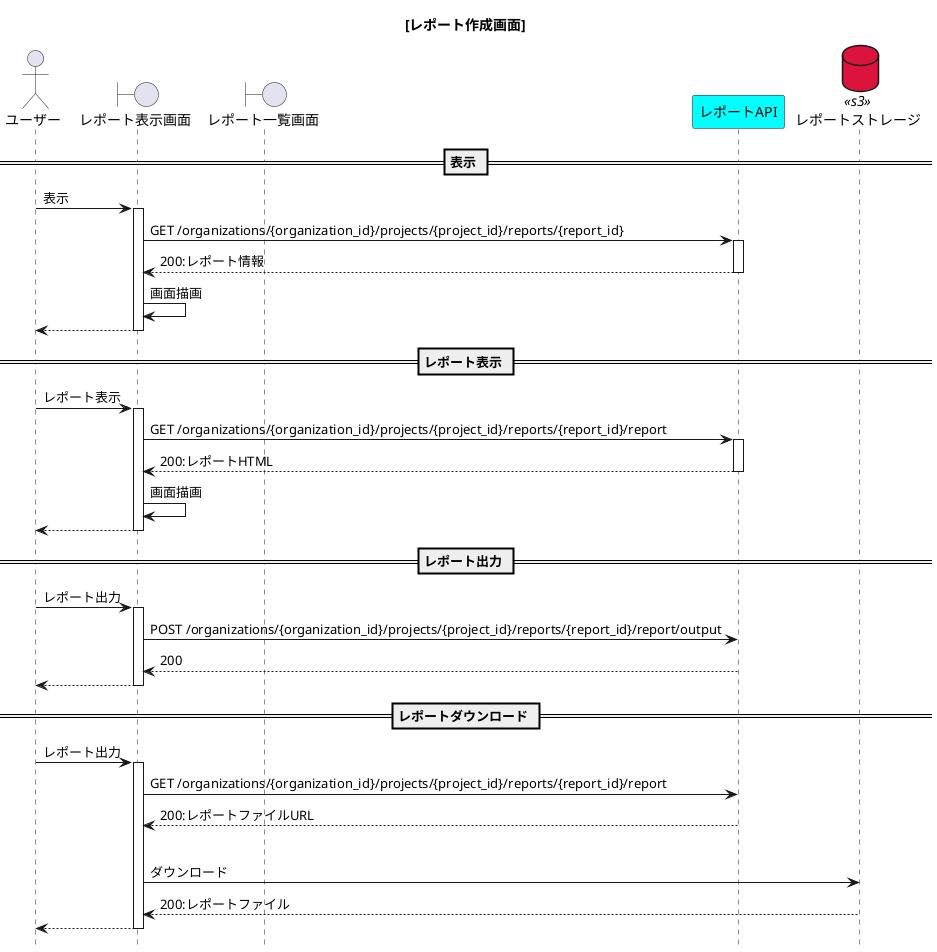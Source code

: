 @startuml{レポート表示画面.png}
title [レポート作成画面]
hide footbox

actor ユーザー as user
boundary レポート表示画面 as view_1
boundary レポート一覧画面 as view_2
participant レポートAPI as api_reports #cyan
database レポートストレージ as storage <<s3>> #crimson

== 表示 ==
user -> view_1:表示
activate view_1
    view_1 -> api_reports :GET /organizations/{organization_id}/projects/{project_id}/reports/{report_id}
    activate api_reports
        api_reports --> view_1 :200:レポート情報
    deactivate api_reports
    view_1 -> view_1 :画面描画
    view_1 --> user
deactivate view_1

== レポート表示 ==
user -> view_1 :レポート表示
activate view_1
    view_1 -> api_reports :GET /organizations/{organization_id}/projects/{project_id}/reports/{report_id}/report
    activate api_reports
        api_reports --> view_1 :200:レポートHTML
    deactivate api_reports
    view_1 -> view_1 :画面描画
    view_1 --> user
deactivate view_1

== レポート出力 ==
user -> view_1 :レポート出力
activate view_1
    view_1 -> api_reports :POST /organizations/{organization_id}/projects/{project_id}/reports/{report_id}/report/output
    api_reports --> view_1 :200
    view_1 --> user
deactivate view_1

== レポートダウンロード ==
user -> view_1 :レポート出力
activate view_1
    view_1 -> api_reports :GET /organizations/{organization_id}/projects/{project_id}/reports/{report_id}/report
    api_reports --> view_1 :200:レポートファイルURL
    |||
    view_1 -> storage :ダウンロード
    storage --> view_1 :200:レポートファイル
    view_1 --> user
deactivate view_1

@enduml
